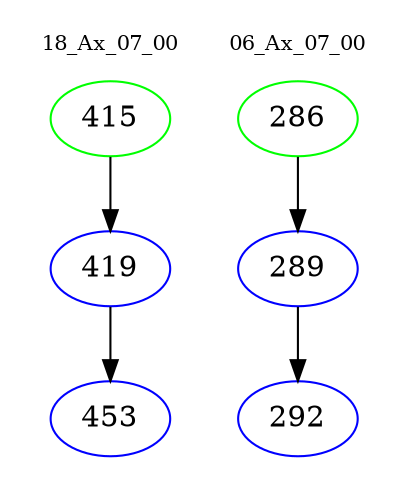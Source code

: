 digraph{
subgraph cluster_0 {
color = white
label = "18_Ax_07_00";
fontsize=10;
T0_415 [label="415", color="green"]
T0_415 -> T0_419 [color="black"]
T0_419 [label="419", color="blue"]
T0_419 -> T0_453 [color="black"]
T0_453 [label="453", color="blue"]
}
subgraph cluster_1 {
color = white
label = "06_Ax_07_00";
fontsize=10;
T1_286 [label="286", color="green"]
T1_286 -> T1_289 [color="black"]
T1_289 [label="289", color="blue"]
T1_289 -> T1_292 [color="black"]
T1_292 [label="292", color="blue"]
}
}
